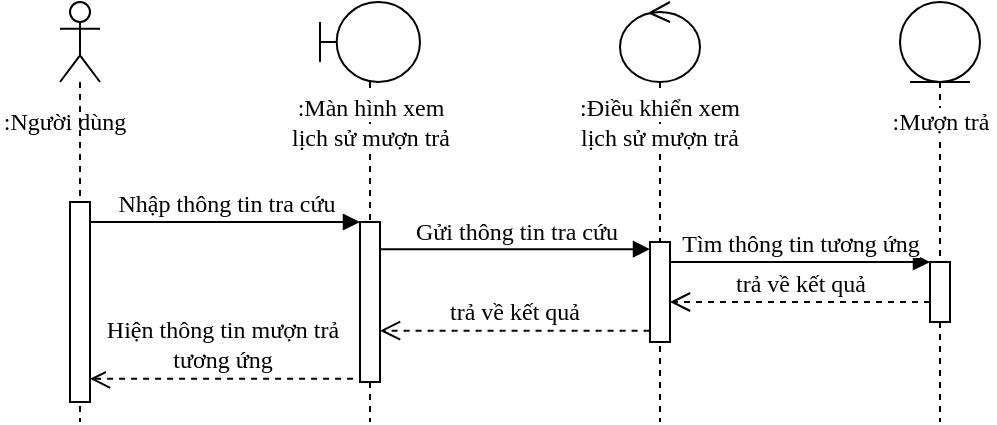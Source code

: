<mxfile version="13.3.5" type="device"><diagram name="Page-1" id="13e1069c-82ec-6db2-03f1-153e76fe0fe0"><mxGraphModel dx="699" dy="596" grid="1" gridSize="10" guides="1" tooltips="1" connect="1" arrows="1" fold="1" page="1" pageScale="1" pageWidth="827" pageHeight="1169" background="#ffffff" math="0" shadow="0"><root><mxCell id="0"/><mxCell id="1" parent="0"/><mxCell id="tdb_ClGOePPP8fU_YmU6-1" value="" style="shape=umlLifeline;participant=umlActor;perimeter=lifelinePerimeter;whiteSpace=wrap;html=1;container=1;collapsible=0;recursiveResize=0;verticalAlign=top;spacingTop=36;labelBackgroundColor=#ffffff;outlineConnect=0;fontFamily=Times New Roman;fontSize=11;" parent="1" vertex="1"><mxGeometry x="100" y="20" width="20" height="210" as="geometry"/></mxCell><mxCell id="tdb_ClGOePPP8fU_YmU6-8" value="" style="html=1;points=[];perimeter=orthogonalPerimeter;fontFamily=Times New Roman;fontSize=12;" parent="tdb_ClGOePPP8fU_YmU6-1" vertex="1"><mxGeometry x="5" y="100" width="10" height="100" as="geometry"/></mxCell><mxCell id="tdb_ClGOePPP8fU_YmU6-2" value="" style="shape=umlLifeline;participant=umlBoundary;perimeter=lifelinePerimeter;whiteSpace=wrap;html=1;container=1;collapsible=0;recursiveResize=0;verticalAlign=top;spacingTop=36;labelBackgroundColor=#ffffff;outlineConnect=0;fontFamily=Times New Roman;fontSize=12;" parent="1" vertex="1"><mxGeometry x="230" y="20" width="50" height="210" as="geometry"/></mxCell><mxCell id="tdb_ClGOePPP8fU_YmU6-10" value="" style="html=1;points=[];perimeter=orthogonalPerimeter;fontFamily=Times New Roman;fontSize=12;" parent="tdb_ClGOePPP8fU_YmU6-2" vertex="1"><mxGeometry x="20" y="110" width="10" height="80" as="geometry"/></mxCell><mxCell id="tdb_ClGOePPP8fU_YmU6-3" value="" style="shape=umlLifeline;participant=umlControl;perimeter=lifelinePerimeter;whiteSpace=wrap;html=1;container=1;collapsible=0;recursiveResize=0;verticalAlign=top;spacingTop=36;labelBackgroundColor=#ffffff;outlineConnect=0;fontFamily=Times New Roman;fontSize=12;" parent="1" vertex="1"><mxGeometry x="380" y="20" width="40" height="210" as="geometry"/></mxCell><mxCell id="tdb_ClGOePPP8fU_YmU6-4" value="" style="shape=umlLifeline;participant=umlEntity;perimeter=lifelinePerimeter;whiteSpace=wrap;html=1;container=1;collapsible=0;recursiveResize=0;verticalAlign=top;spacingTop=36;labelBackgroundColor=#ffffff;outlineConnect=0;fontFamily=Times New Roman;fontSize=12;" parent="1" vertex="1"><mxGeometry x="520" y="20" width="40" height="210" as="geometry"/></mxCell><mxCell id="tdb_ClGOePPP8fU_YmU6-13" value="" style="html=1;points=[];perimeter=orthogonalPerimeter;fontFamily=Times New Roman;fontSize=12;" parent="tdb_ClGOePPP8fU_YmU6-4" vertex="1"><mxGeometry x="15" y="130" width="10" height="30" as="geometry"/></mxCell><mxCell id="tdb_ClGOePPP8fU_YmU6-6" value="Nhập thông tin tra cứu" style="html=1;verticalAlign=bottom;endArrow=block;fontFamily=Times New Roman;fontSize=12;" parent="1" source="tdb_ClGOePPP8fU_YmU6-8" target="tdb_ClGOePPP8fU_YmU6-10" edge="1"><mxGeometry width="80" relative="1" as="geometry"><mxPoint x="130" y="120" as="sourcePoint"/><mxPoint x="220" y="140" as="targetPoint"/><Array as="points"><mxPoint x="150" y="130"/></Array></mxGeometry></mxCell><mxCell id="tdb_ClGOePPP8fU_YmU6-9" value="Gửi thông tin tra cứu" style="html=1;verticalAlign=bottom;endArrow=block;fontFamily=Times New Roman;fontSize=12;exitX=1.034;exitY=0.17;exitDx=0;exitDy=0;exitPerimeter=0;" parent="1" source="tdb_ClGOePPP8fU_YmU6-10" target="tdb_ClGOePPP8fU_YmU6-12" edge="1"><mxGeometry width="80" relative="1" as="geometry"><mxPoint x="260.0" y="150" as="sourcePoint"/><mxPoint x="404.69" y="150" as="targetPoint"/><Array as="points"/></mxGeometry></mxCell><mxCell id="tdb_ClGOePPP8fU_YmU6-11" value="Tìm thông tin tương ứng" style="html=1;verticalAlign=bottom;endArrow=block;fontFamily=Times New Roman;fontSize=12;" parent="1" source="tdb_ClGOePPP8fU_YmU6-12" target="tdb_ClGOePPP8fU_YmU6-13" edge="1"><mxGeometry width="80" relative="1" as="geometry"><mxPoint x="400" y="150.24" as="sourcePoint"/><mxPoint x="530" y="150" as="targetPoint"/><Array as="points"><mxPoint x="440.09" y="150"/><mxPoint x="500.09" y="150"/></Array></mxGeometry></mxCell><mxCell id="tdb_ClGOePPP8fU_YmU6-12" value="" style="html=1;points=[];perimeter=orthogonalPerimeter;fontFamily=Times New Roman;fontSize=12;" parent="1" vertex="1"><mxGeometry x="395" y="140" width="10" height="50" as="geometry"/></mxCell><mxCell id="tdb_ClGOePPP8fU_YmU6-32" value="trả về kết quả" style="html=1;verticalAlign=bottom;endArrow=open;dashed=1;endSize=8;fontFamily=Times New Roman;fontSize=12;" parent="1" source="tdb_ClGOePPP8fU_YmU6-13" target="tdb_ClGOePPP8fU_YmU6-12" edge="1"><mxGeometry relative="1" as="geometry"><mxPoint x="520" y="190" as="sourcePoint"/><mxPoint x="440" y="190" as="targetPoint"/><Array as="points"><mxPoint x="490" y="170"/></Array></mxGeometry></mxCell><mxCell id="tdb_ClGOePPP8fU_YmU6-33" value="trả về kết quả" style="html=1;verticalAlign=bottom;endArrow=open;dashed=1;endSize=8;fontFamily=Times New Roman;fontSize=12;exitX=-0.02;exitY=0.887;exitDx=0;exitDy=0;exitPerimeter=0;" parent="1" source="tdb_ClGOePPP8fU_YmU6-12" target="tdb_ClGOePPP8fU_YmU6-10" edge="1"><mxGeometry relative="1" as="geometry"><mxPoint x="389.27" y="200" as="sourcePoint"/><mxPoint x="260" y="198" as="targetPoint"/></mxGeometry></mxCell><mxCell id="GiUdu1NR9oItqfrMwQUK-1" value=":Người dùng" style="text;html=1;strokeColor=none;fillColor=none;align=center;verticalAlign=middle;whiteSpace=wrap;rounded=0;fontSize=12;fontFamily=Times New Roman;" parent="1" vertex="1"><mxGeometry x="70" y="70" width="65" height="20" as="geometry"/></mxCell><mxCell id="GiUdu1NR9oItqfrMwQUK-2" value="&lt;span style=&quot;background-color: rgb(255 , 255 , 255)&quot;&gt;:Màn hình xem lịch sử mượn trả&lt;/span&gt;" style="text;html=1;strokeColor=none;fillColor=none;align=center;verticalAlign=middle;whiteSpace=wrap;rounded=0;fontFamily=Times New Roman;fontSize=12;" parent="1" vertex="1"><mxGeometry x="213.75" y="70" width="82.5" height="20" as="geometry"/></mxCell><mxCell id="GiUdu1NR9oItqfrMwQUK-3" value="&lt;span style=&quot;background-color: rgb(255 , 255 , 255)&quot;&gt;:Điều khiển&amp;nbsp;&lt;/span&gt;&lt;span style=&quot;background-color: rgb(255 , 255 , 255)&quot;&gt;xem lịch sử mượn trả&lt;/span&gt;" style="text;html=1;strokeColor=none;fillColor=none;align=center;verticalAlign=middle;whiteSpace=wrap;rounded=0;fontFamily=Times New Roman;fontSize=12;" parent="1" vertex="1"><mxGeometry x="355" y="70" width="90" height="20" as="geometry"/></mxCell><mxCell id="GiUdu1NR9oItqfrMwQUK-4" value="&lt;span style=&quot;background-color: rgb(255 , 255 , 255)&quot;&gt;:Mượn trả&lt;/span&gt;" style="text;html=1;strokeColor=none;fillColor=none;align=center;verticalAlign=middle;whiteSpace=wrap;rounded=0;fontFamily=Times New Roman;fontSize=12;" parent="1" vertex="1"><mxGeometry x="512.5" y="70" width="55" height="20" as="geometry"/></mxCell><mxCell id="8fdD8td4NCgc4aimAYwp-1" value="Hiện thông tin mượn trả&lt;br&gt;tương ứng" style="html=1;verticalAlign=bottom;endArrow=open;dashed=1;endSize=8;fontFamily=Times New Roman;fontSize=12;exitX=-0.345;exitY=0.98;exitDx=0;exitDy=0;exitPerimeter=0;" edge="1" parent="1" source="tdb_ClGOePPP8fU_YmU6-10" target="tdb_ClGOePPP8fU_YmU6-8"><mxGeometry relative="1" as="geometry"><mxPoint x="245" y="194" as="sourcePoint"/><mxPoint x="110" y="194.35" as="targetPoint"/></mxGeometry></mxCell></root></mxGraphModel></diagram></mxfile>